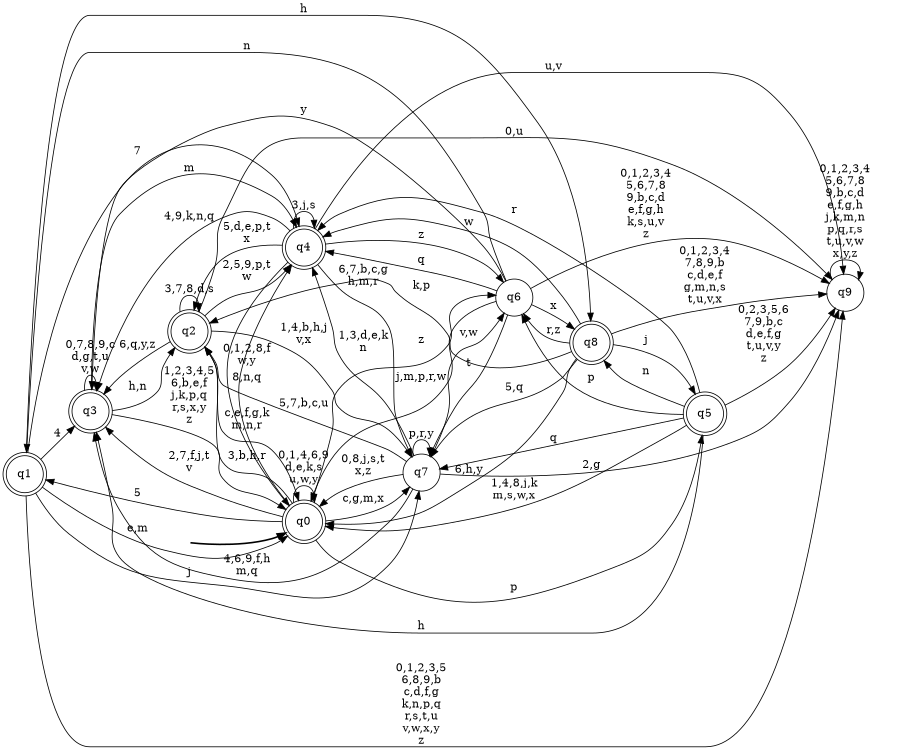 digraph BlueStar {
__start0 [style = invis, shape = none, label = "", width = 0, height = 0];

rankdir=LR;
size="8,5";

s0 [style="rounded,filled", color="black", fillcolor="white" shape="doublecircle", label="q0"];
s1 [style="rounded,filled", color="black", fillcolor="white" shape="doublecircle", label="q1"];
s2 [style="rounded,filled", color="black", fillcolor="white" shape="doublecircle", label="q2"];
s3 [style="rounded,filled", color="black", fillcolor="white" shape="doublecircle", label="q3"];
s4 [style="rounded,filled", color="black", fillcolor="white" shape="doublecircle", label="q4"];
s5 [style="rounded,filled", color="black", fillcolor="white" shape="doublecircle", label="q5"];
s6 [style="filled", color="black", fillcolor="white" shape="circle", label="q6"];
s7 [style="filled", color="black", fillcolor="white" shape="circle", label="q7"];
s8 [style="rounded,filled", color="black", fillcolor="white" shape="doublecircle", label="q8"];
s9 [style="filled", color="black", fillcolor="white" shape="circle", label="q9"];
subgraph cluster_main { 
	graph [pad=".75", ranksep="0.15", nodesep="0.15"];
	 style=invis; 
	__start0 -> s0 [penwidth=2];
}
s0 -> s0 [label="0,1,4,6,9\nd,e,k,s\nu,w,y"];
s0 -> s1 [label="5"];
s0 -> s2 [label="3,b,h,r"];
s0 -> s3 [label="2,7,f,j,t\nv"];
s0 -> s4 [label="8,n,q"];
s0 -> s5 [label="p"];
s0 -> s6 [label="z"];
s0 -> s7 [label="c,g,m,x"];
s1 -> s0 [label="e,m"];
s1 -> s3 [label="4"];
s1 -> s4 [label="7"];
s1 -> s7 [label="j"];
s1 -> s8 [label="h"];
s1 -> s9 [label="0,1,2,3,5\n6,8,9,b\nc,d,f,g\nk,n,p,q\nr,s,t,u\nv,w,x,y\nz"];
s2 -> s0 [label="c,e,f,g,k\nm,n,r"];
s2 -> s2 [label="3,7,8,d,s"];
s2 -> s3 [label="6,q,y,z"];
s2 -> s4 [label="2,5,9,p,t\nw"];
s2 -> s7 [label="1,4,b,h,j\nv,x"];
s2 -> s9 [label="0,u"];
s3 -> s0 [label="1,2,3,4,5\n6,b,e,f\nj,k,p,q\nr,s,x,y\nz"];
s3 -> s2 [label="h,n"];
s3 -> s3 [label="0,7,8,9,c\nd,g,t,u\nv,w"];
s3 -> s4 [label="m"];
s4 -> s0 [label="0,1,2,8,f\nw,y"];
s4 -> s2 [label="5,d,e,p,t\nx"];
s4 -> s3 [label="4,9,k,n,q"];
s4 -> s4 [label="3,j,s"];
s4 -> s6 [label="z"];
s4 -> s7 [label="6,7,b,c,g\nh,m,r"];
s4 -> s9 [label="u,v"];
s5 -> s0 [label="1,4,8,j,k\nm,s,w,x"];
s5 -> s3 [label="h"];
s5 -> s4 [label="r"];
s5 -> s6 [label="p"];
s5 -> s7 [label="q"];
s5 -> s8 [label="n"];
s5 -> s9 [label="0,2,3,5,6\n7,9,b,c\nd,e,f,g\nt,u,v,y\nz"];
s6 -> s0 [label="j,m,p,r,w"];
s6 -> s1 [label="n"];
s6 -> s3 [label="y"];
s6 -> s4 [label="q"];
s6 -> s7 [label="t"];
s6 -> s8 [label="x"];
s6 -> s9 [label="0,1,2,3,4\n5,6,7,8\n9,b,c,d\ne,f,g,h\nk,s,u,v\nz"];
s7 -> s0 [label="0,8,j,s,t\nx,z"];
s7 -> s2 [label="5,7,b,c,u"];
s7 -> s3 [label="4,6,9,f,h\nm,q"];
s7 -> s4 [label="1,3,d,e,k\nn"];
s7 -> s6 [label="v,w"];
s7 -> s7 [label="p,r,y"];
s7 -> s9 [label="2,g"];
s8 -> s0 [label="6,h,y"];
s8 -> s2 [label="k,p"];
s8 -> s4 [label="w"];
s8 -> s5 [label="j"];
s8 -> s6 [label="r,z"];
s8 -> s7 [label="5,q"];
s8 -> s9 [label="0,1,2,3,4\n7,8,9,b\nc,d,e,f\ng,m,n,s\nt,u,v,x"];
s9 -> s9 [label="0,1,2,3,4\n5,6,7,8\n9,b,c,d\ne,f,g,h\nj,k,m,n\np,q,r,s\nt,u,v,w\nx,y,z"];

}